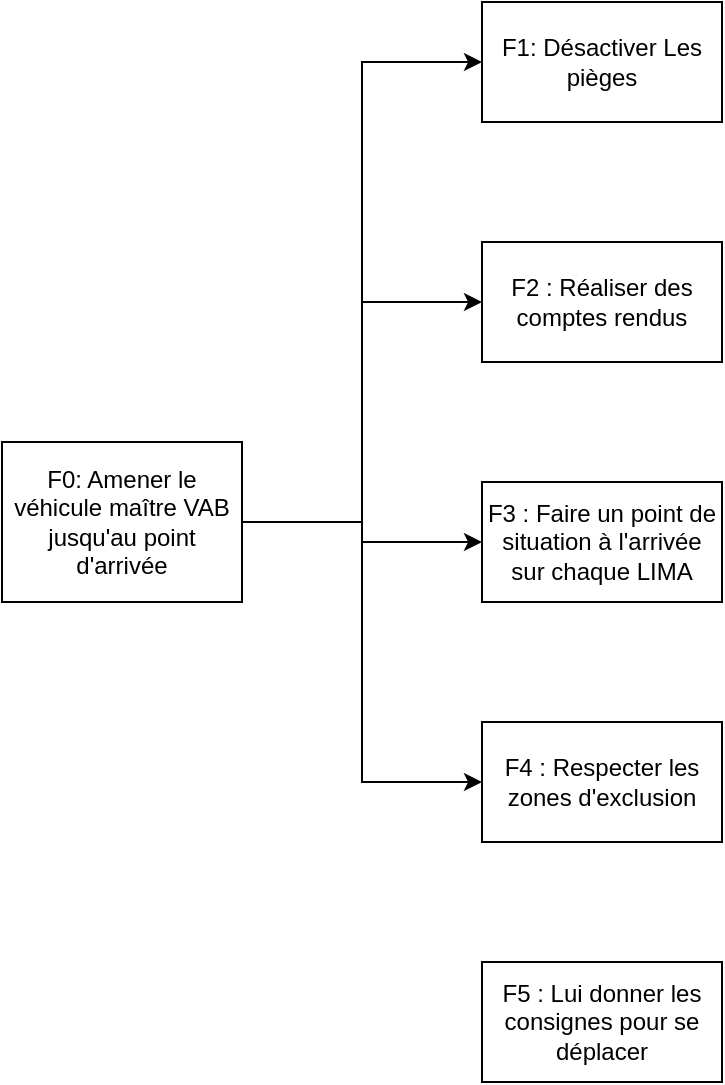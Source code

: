 <mxfile version="15.8.9" type="github">
  <diagram id="7iIN9meiuznvdkrw8BYY" name="Page-1">
    <mxGraphModel dx="868" dy="454" grid="1" gridSize="10" guides="1" tooltips="1" connect="1" arrows="1" fold="1" page="1" pageScale="1" pageWidth="827" pageHeight="1169" math="0" shadow="0">
      <root>
        <mxCell id="0" />
        <mxCell id="1" parent="0" />
        <mxCell id="eRgWJZlX0qM9WgS-55uM-7" style="edgeStyle=orthogonalEdgeStyle;rounded=0;orthogonalLoop=1;jettySize=auto;html=1;exitX=1;exitY=0.5;exitDx=0;exitDy=0;entryX=0;entryY=0.5;entryDx=0;entryDy=0;" edge="1" parent="1" source="eRgWJZlX0qM9WgS-55uM-1" target="eRgWJZlX0qM9WgS-55uM-2">
          <mxGeometry relative="1" as="geometry" />
        </mxCell>
        <mxCell id="eRgWJZlX0qM9WgS-55uM-8" style="edgeStyle=orthogonalEdgeStyle;rounded=0;orthogonalLoop=1;jettySize=auto;html=1;exitX=1;exitY=0.5;exitDx=0;exitDy=0;entryX=0;entryY=0.5;entryDx=0;entryDy=0;" edge="1" parent="1" source="eRgWJZlX0qM9WgS-55uM-1" target="eRgWJZlX0qM9WgS-55uM-3">
          <mxGeometry relative="1" as="geometry" />
        </mxCell>
        <mxCell id="eRgWJZlX0qM9WgS-55uM-9" style="edgeStyle=orthogonalEdgeStyle;rounded=0;orthogonalLoop=1;jettySize=auto;html=1;exitX=1;exitY=0.5;exitDx=0;exitDy=0;entryX=0;entryY=0.5;entryDx=0;entryDy=0;" edge="1" parent="1" source="eRgWJZlX0qM9WgS-55uM-1" target="eRgWJZlX0qM9WgS-55uM-4">
          <mxGeometry relative="1" as="geometry" />
        </mxCell>
        <mxCell id="eRgWJZlX0qM9WgS-55uM-10" style="edgeStyle=orthogonalEdgeStyle;rounded=0;orthogonalLoop=1;jettySize=auto;html=1;exitX=1;exitY=0.5;exitDx=0;exitDy=0;entryX=0;entryY=0.5;entryDx=0;entryDy=0;" edge="1" parent="1" source="eRgWJZlX0qM9WgS-55uM-1" target="eRgWJZlX0qM9WgS-55uM-6">
          <mxGeometry relative="1" as="geometry" />
        </mxCell>
        <mxCell id="eRgWJZlX0qM9WgS-55uM-1" value="F0: Amener le véhicule maître VAB jusqu&#39;au point d&#39;arrivée" style="rounded=0;whiteSpace=wrap;html=1;" vertex="1" parent="1">
          <mxGeometry x="120" y="280" width="120" height="80" as="geometry" />
        </mxCell>
        <mxCell id="eRgWJZlX0qM9WgS-55uM-2" value="F1: Désactiver Les pièges" style="rounded=0;whiteSpace=wrap;html=1;" vertex="1" parent="1">
          <mxGeometry x="360" y="60" width="120" height="60" as="geometry" />
        </mxCell>
        <mxCell id="eRgWJZlX0qM9WgS-55uM-3" value="F2 : Réaliser des comptes rendus" style="rounded=0;whiteSpace=wrap;html=1;" vertex="1" parent="1">
          <mxGeometry x="360" y="180" width="120" height="60" as="geometry" />
        </mxCell>
        <mxCell id="eRgWJZlX0qM9WgS-55uM-4" value="F3 : Faire un point de situation à l&#39;arrivée sur chaque LIMA" style="rounded=0;whiteSpace=wrap;html=1;" vertex="1" parent="1">
          <mxGeometry x="360" y="300" width="120" height="60" as="geometry" />
        </mxCell>
        <mxCell id="eRgWJZlX0qM9WgS-55uM-6" value="F4 : Respecter les zones d&#39;exclusion" style="rounded=0;whiteSpace=wrap;html=1;" vertex="1" parent="1">
          <mxGeometry x="360" y="420" width="120" height="60" as="geometry" />
        </mxCell>
        <mxCell id="eRgWJZlX0qM9WgS-55uM-11" value="F5 : Lui donner les consignes pour se déplacer" style="rounded=0;whiteSpace=wrap;html=1;" vertex="1" parent="1">
          <mxGeometry x="360" y="540" width="120" height="60" as="geometry" />
        </mxCell>
      </root>
    </mxGraphModel>
  </diagram>
</mxfile>
